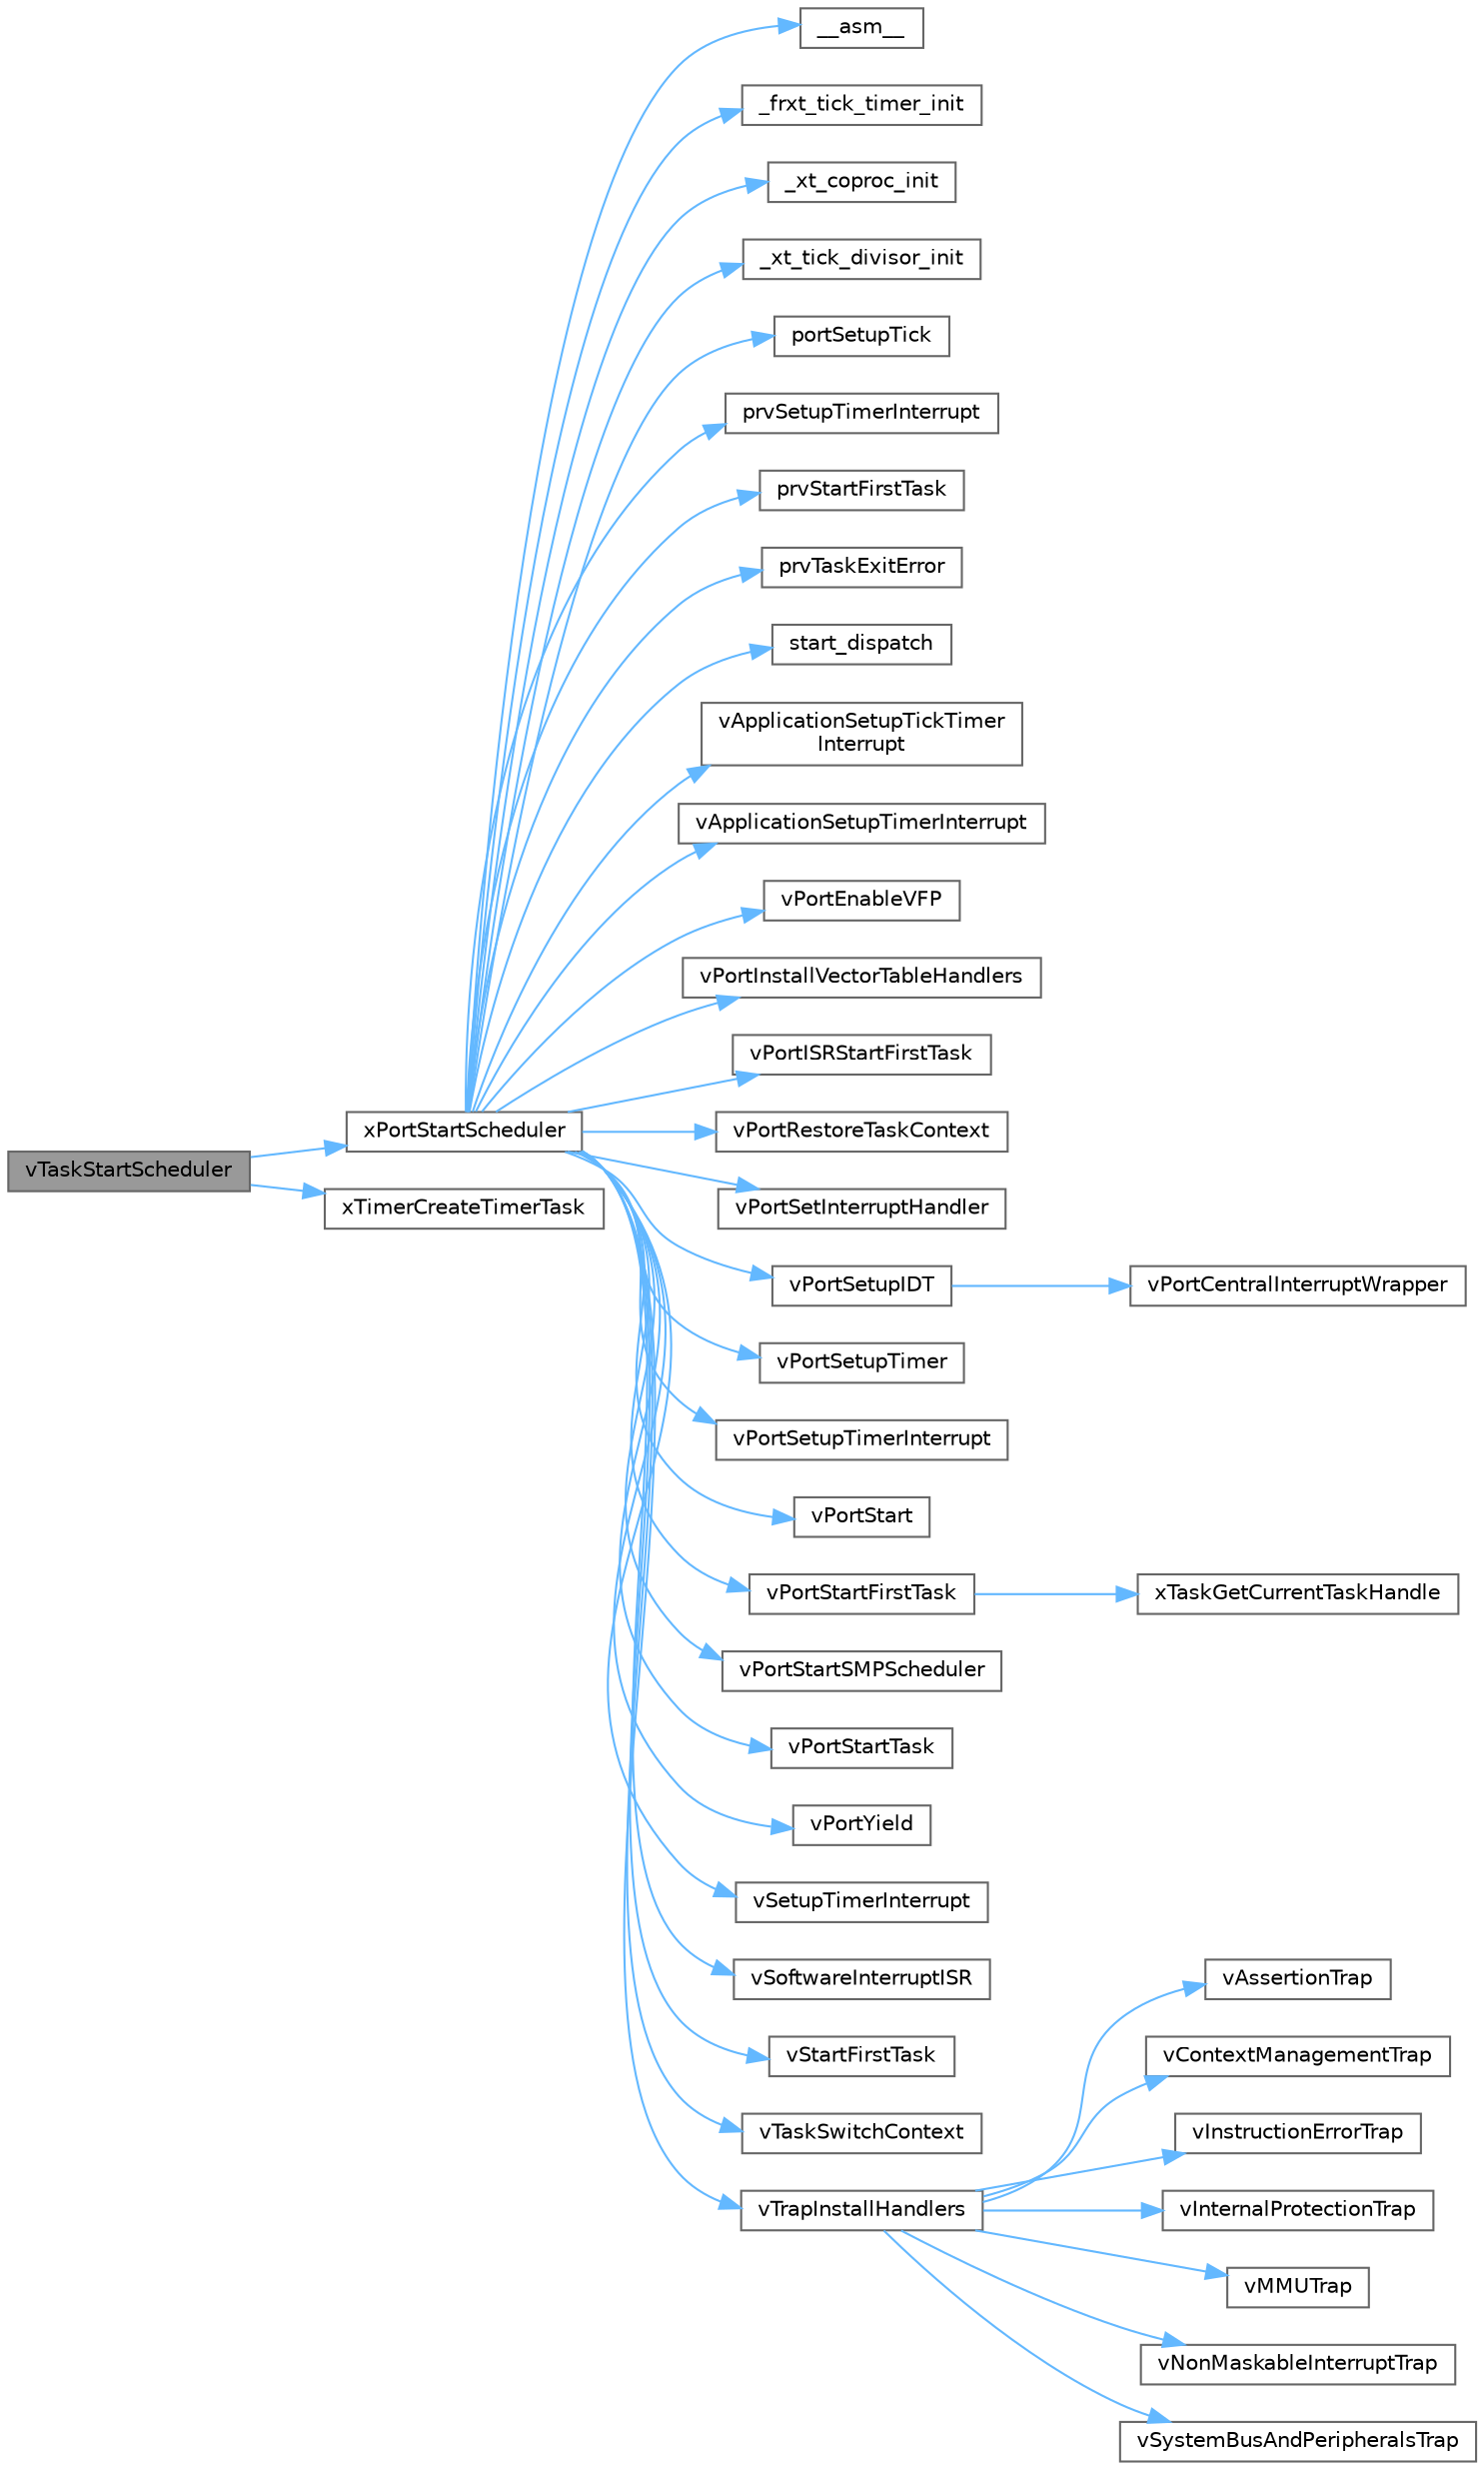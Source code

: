 digraph "vTaskStartScheduler"
{
 // LATEX_PDF_SIZE
  bgcolor="transparent";
  edge [fontname=Helvetica,fontsize=10,labelfontname=Helvetica,labelfontsize=10];
  node [fontname=Helvetica,fontsize=10,shape=box,height=0.2,width=0.4];
  rankdir="LR";
  Node1 [id="Node000001",label="vTaskStartScheduler",height=0.2,width=0.4,color="gray40", fillcolor="grey60", style="filled", fontcolor="black",tooltip=" "];
  Node1 -> Node2 [id="edge41_Node000001_Node000002",color="steelblue1",style="solid",tooltip=" "];
  Node2 [id="Node000002",label="xPortStartScheduler",height=0.2,width=0.4,color="grey40", fillcolor="white", style="filled",URL="$_wiz_c_2_p_i_c18_2port_8c.html#ade5a8c6666e7413a0355cc252029c5c6",tooltip="start the freertos scheduler, go to the first task"];
  Node2 -> Node3 [id="edge42_Node000002_Node000003",color="steelblue1",style="solid",tooltip=" "];
  Node3 [id="Node000003",label="__asm__",height=0.2,width=0.4,color="grey40", fillcolor="white", style="filled",URL="$_g_c_c_2_nios_i_i_2portmacro_8h.html#a43a63aec8a4dd5165a86947c1f3563be",tooltip=" "];
  Node2 -> Node4 [id="edge43_Node000002_Node000004",color="steelblue1",style="solid",tooltip=" "];
  Node4 [id="Node000004",label="_frxt_tick_timer_init",height=0.2,width=0.4,color="grey40", fillcolor="white", style="filled",URL="$_third_party_2_x_c_c_2_xtensa_2port_8c.html#a3e243af33c76d040107af9edc95178e3",tooltip=" "];
  Node2 -> Node5 [id="edge44_Node000002_Node000005",color="steelblue1",style="solid",tooltip=" "];
  Node5 [id="Node000005",label="_xt_coproc_init",height=0.2,width=0.4,color="grey40", fillcolor="white", style="filled",URL="$_third_party_2_g_c_c_2_xtensa___e_s_p32_2port_8c.html#a3d96ea7532f08fcad740d813eed0ecae",tooltip=" "];
  Node2 -> Node6 [id="edge45_Node000002_Node000006",color="steelblue1",style="solid",tooltip=" "];
  Node6 [id="Node000006",label="_xt_tick_divisor_init",height=0.2,width=0.4,color="grey40", fillcolor="white", style="filled",URL="$_x_c_c_2_xtensa_2xtensa__init_8c.html#a698fa42e858f9941700aafc5bb68a6c9",tooltip=" "];
  Node2 -> Node7 [id="edge46_Node000002_Node000007",color="steelblue1",style="solid",tooltip=" "];
  Node7 [id="Node000007",label="portSetupTick",height=0.2,width=0.4,color="grey40", fillcolor="white", style="filled",URL="$_tick_8c.html#a97b27e7afea96574a70aab311e350ac0",tooltip=" "];
  Node2 -> Node8 [id="edge47_Node000002_Node000008",color="steelblue1",style="solid",tooltip=" "];
  Node8 [id="Node000008",label="prvSetupTimerInterrupt",height=0.2,width=0.4,color="grey40", fillcolor="white", style="filled",URL="$_rowley_2_m_s_p430_f449_2port_8c.html#a397ed34de04a678dc71217c713763423",tooltip=" "];
  Node2 -> Node9 [id="edge48_Node000002_Node000009",color="steelblue1",style="solid",tooltip=" "];
  Node9 [id="Node000009",label="prvStartFirstTask",height=0.2,width=0.4,color="grey40", fillcolor="white", style="filled",URL="$_r_v_d_s_2_a_r_m___c_m4___m_p_u_2port_8c.html#aa62e48aea4d4d2ad3426bd1243dbc72a",tooltip=" "];
  Node2 -> Node10 [id="edge49_Node000002_Node000010",color="steelblue1",style="solid",tooltip=" "];
  Node10 [id="Node000010",label="prvTaskExitError",height=0.2,width=0.4,color="grey40", fillcolor="white", style="filled",URL="$_g_c_c_2_a_r_m___c_rx___m_p_u_2port_8c.html#a813e8227aedfc6bd83c66c4a9b8e4f41",tooltip="Default return address for tasks."];
  Node2 -> Node11 [id="edge50_Node000002_Node000011",color="steelblue1",style="solid",tooltip=" "];
  Node11 [id="Node000011",label="start_dispatch",height=0.2,width=0.4,color="grey40", fillcolor="white", style="filled",URL="$_a_r_c___e_m___h_s_2arc__freertos__exceptions_8h.html#abedf71949c96ec41ef4bc5be14b11806",tooltip=" "];
  Node2 -> Node12 [id="edge51_Node000002_Node000012",color="steelblue1",style="solid",tooltip=" "];
  Node12 [id="Node000012",label="vApplicationSetupTickTimer\lInterrupt",height=0.2,width=0.4,color="grey40", fillcolor="white", style="filled",URL="$_m_p_l_a_b_2_p_i_c24__ds_p_i_c_2port_8c.html#a8b738ae962ed08676c294ff428c93fa5",tooltip=" "];
  Node2 -> Node13 [id="edge52_Node000002_Node000013",color="steelblue1",style="solid",tooltip=" "];
  Node13 [id="Node000013",label="vApplicationSetupTimerInterrupt",height=0.2,width=0.4,color="grey40", fillcolor="white", style="filled",URL="$_c_c_s_2_m_s_p430_x_2portmacro_8h.html#af6c61ea6aaa9367ebdc5348c1b121aa7",tooltip=" "];
  Node2 -> Node14 [id="edge53_Node000002_Node000014",color="steelblue1",style="solid",tooltip=" "];
  Node14 [id="Node000014",label="vPortEnableVFP",height=0.2,width=0.4,color="grey40", fillcolor="white", style="filled",URL="$_r_v_d_s_2_a_r_m___c_m4___m_p_u_2port_8c.html#a9ff246b1dcf8d5478bfb6f0b88258513",tooltip=" "];
  Node2 -> Node15 [id="edge54_Node000002_Node000015",color="steelblue1",style="solid",tooltip=" "];
  Node15 [id="Node000015",label="vPortInstallVectorTableHandlers",height=0.2,width=0.4,color="grey40", fillcolor="white", style="filled",URL="$_third_party_2_g_c_c_2_r_p2350___r_i_s_c-_v_2port_8c.html#a74efb787aaa54363b7082b0adcb2ab35",tooltip=" "];
  Node2 -> Node16 [id="edge55_Node000002_Node000016",color="steelblue1",style="solid",tooltip=" "];
  Node16 [id="Node000016",label="vPortISRStartFirstTask",height=0.2,width=0.4,color="grey40", fillcolor="white", style="filled",URL="$_s_t_r75x_2port_i_s_r_8c.html#ab6f659b3911405d21fe98a1c7a347d8f",tooltip=" "];
  Node2 -> Node17 [id="edge56_Node000002_Node000017",color="steelblue1",style="solid",tooltip=" "];
  Node17 [id="Node000017",label="vPortRestoreTaskContext",height=0.2,width=0.4,color="grey40", fillcolor="white", style="filled",URL="$_g_c_c_2_a_r_m___a_a_r_c_h64_2port_8c.html#a222aec9e4494ebf3fdbda864b5cb3a4b",tooltip=" "];
  Node2 -> Node18 [id="edge57_Node000002_Node000018",color="steelblue1",style="solid",tooltip=" "];
  Node18 [id="Node000018",label="vPortSetInterruptHandler",height=0.2,width=0.4,color="grey40", fillcolor="white", style="filled",URL="$_m_s_v_c-_ming_w_2port_8c.html#a35b5d3a9b147da8e3adda2a2cc7b6cc0",tooltip=" "];
  Node2 -> Node19 [id="edge58_Node000002_Node000019",color="steelblue1",style="solid",tooltip=" "];
  Node19 [id="Node000019",label="vPortSetupIDT",height=0.2,width=0.4,color="grey40", fillcolor="white", style="filled",URL="$_g_c_c_2_i_a32__flat_2port_8c.html#ab80bbff02ac9871dcfb168f77b763beb",tooltip=" "];
  Node19 -> Node20 [id="edge59_Node000019_Node000020",color="steelblue1",style="solid",tooltip=" "];
  Node20 [id="Node000020",label="vPortCentralInterruptWrapper",height=0.2,width=0.4,color="grey40", fillcolor="white", style="filled",URL="$_g_c_c_2_i_a32__flat_2port_8c.html#a9427e8b1f123b9b6cd5f6531fbe342bf",tooltip=" "];
  Node2 -> Node21 [id="edge60_Node000002_Node000021",color="steelblue1",style="solid",tooltip=" "];
  Node21 [id="Node000021",label="vPortSetupTimer",height=0.2,width=0.4,color="grey40", fillcolor="white", style="filled",URL="$port__systick_8h.html#aff27f87c3d302bf0a1cbf2800b8db145",tooltip="Set up the SysTick interrupt."];
  Node2 -> Node22 [id="edge61_Node000002_Node000022",color="steelblue1",style="solid",tooltip=" "];
  Node22 [id="Node000022",label="vPortSetupTimerInterrupt",height=0.2,width=0.4,color="grey40", fillcolor="white", style="filled",URL="$_c_c_s_2_a_r_m___c_m3_2port_8c.html#a4649001ea4d29b80759e6eca4bba58eb",tooltip=" "];
  Node2 -> Node23 [id="edge62_Node000002_Node000023",color="steelblue1",style="solid",tooltip=" "];
  Node23 [id="Node000023",label="vPortStart",height=0.2,width=0.4,color="grey40", fillcolor="white", style="filled",URL="$_i_a_r_278_k0_r_2portmacro_8h.html#a97998187984cbffc1cbeef4d67622ab6",tooltip=" "];
  Node2 -> Node24 [id="edge63_Node000002_Node000024",color="steelblue1",style="solid",tooltip=" "];
  Node24 [id="Node000024",label="vPortStartFirstTask",height=0.2,width=0.4,color="grey40", fillcolor="white", style="filled",URL="$_third_party_2_g_c_c_2_r_p2040_2port_8c.html#a5cfc38319f17c8e804020ec247b6325d",tooltip=" "];
  Node24 -> Node25 [id="edge64_Node000024_Node000025",color="steelblue1",style="solid",tooltip=" "];
  Node25 [id="Node000025",label="xTaskGetCurrentTaskHandle",height=0.2,width=0.4,color="grey40", fillcolor="white", style="filled",URL="$task_8h.html#a85a0f9c9f817b18686efbf8f37c72dfc",tooltip=" "];
  Node2 -> Node26 [id="edge65_Node000002_Node000026",color="steelblue1",style="solid",tooltip=" "];
  Node26 [id="Node000026",label="vPortStartSMPScheduler",height=0.2,width=0.4,color="grey40", fillcolor="white", style="filled",URL="$_third_party_2x_clang_2_x_c_o_r_e_a_i_2port_8c.html#a6505d64b208f2d6c010fcbafe769f17d",tooltip=" "];
  Node2 -> Node27 [id="edge66_Node000002_Node000027",color="steelblue1",style="solid",tooltip=" "];
  Node27 [id="Node000027",label="vPortStartTask",height=0.2,width=0.4,color="grey40", fillcolor="white", style="filled",URL="$_third_party_2_c_d_k_2_t-_h_e_a_d___c_k802_2port_8c.html#ab229eb75e166998390ea9a0d00cc4e63",tooltip=" "];
  Node2 -> Node28 [id="edge67_Node000002_Node000028",color="steelblue1",style="solid",tooltip=" "];
  Node28 [id="Node000028",label="vPortYield",height=0.2,width=0.4,color="grey40", fillcolor="white", style="filled",URL="$_a_r_mv8_m_2non__secure_2port_8c.html#add01c927fb689f7ec170e42d47d27927",tooltip="Yield the CPU."];
  Node2 -> Node29 [id="edge68_Node000002_Node000029",color="steelblue1",style="solid",tooltip=" "];
  Node29 [id="Node000029",label="vSetupTimerInterrupt",height=0.2,width=0.4,color="grey40", fillcolor="white", style="filled",URL="$_r_v_d_s_2_a_r_m___c_m4___m_p_u_2port_8c.html#a17e747b8558bebde348fdde7267dfd58",tooltip=" "];
  Node2 -> Node30 [id="edge69_Node000002_Node000030",color="steelblue1",style="solid",tooltip=" "];
  Node30 [id="Node000030",label="vSoftwareInterruptISR",height=0.2,width=0.4,color="grey40", fillcolor="white", style="filled",URL="$_g_c_c_2_r_x200_2port_8c.html#a05b8170f6114a4798593860395d9e8fd",tooltip=" "];
  Node2 -> Node31 [id="edge70_Node000002_Node000031",color="steelblue1",style="solid",tooltip=" "];
  Node31 [id="Node000031",label="vStartFirstTask",height=0.2,width=0.4,color="grey40", fillcolor="white", style="filled",URL="$_a_r_mv8_m_2non__secure_2portable_2_g_c_c_2_a_r_m___c_m23_2portasm_8c.html#a37c7e8404c17b21d348fe26086257684",tooltip="Starts the first task."];
  Node2 -> Node32 [id="edge71_Node000002_Node000032",color="steelblue1",style="solid",tooltip=" "];
  Node32 [id="Node000032",label="vTaskSwitchContext",height=0.2,width=0.4,color="grey40", fillcolor="white", style="filled",URL="$_b_c_c_216_bit_d_o_s_2common_2portasm_8h.html#a9c86137bc3c1cbffc39fff22627cb885",tooltip=" "];
  Node2 -> Node33 [id="edge72_Node000002_Node000033",color="steelblue1",style="solid",tooltip=" "];
  Node33 [id="Node000033",label="vTrapInstallHandlers",height=0.2,width=0.4,color="grey40", fillcolor="white", style="filled",URL="$porttrap_8c.html#abb81dc2f729d6c6fe39b23aa9f61e1a5",tooltip=" "];
  Node33 -> Node34 [id="edge73_Node000033_Node000034",color="steelblue1",style="solid",tooltip=" "];
  Node34 [id="Node000034",label="vAssertionTrap",height=0.2,width=0.4,color="grey40", fillcolor="white", style="filled",URL="$porttrap_8c.html#a0d55dbf825efb634259c4f5cecda97f6",tooltip=" "];
  Node33 -> Node35 [id="edge74_Node000033_Node000035",color="steelblue1",style="solid",tooltip=" "];
  Node35 [id="Node000035",label="vContextManagementTrap",height=0.2,width=0.4,color="grey40", fillcolor="white", style="filled",URL="$porttrap_8c.html#aafb193dbaa52093ad36ea36e60742031",tooltip=" "];
  Node33 -> Node36 [id="edge75_Node000033_Node000036",color="steelblue1",style="solid",tooltip=" "];
  Node36 [id="Node000036",label="vInstructionErrorTrap",height=0.2,width=0.4,color="grey40", fillcolor="white", style="filled",URL="$porttrap_8c.html#a51979b7d23c817291c4bec28288e37ef",tooltip=" "];
  Node33 -> Node37 [id="edge76_Node000033_Node000037",color="steelblue1",style="solid",tooltip=" "];
  Node37 [id="Node000037",label="vInternalProtectionTrap",height=0.2,width=0.4,color="grey40", fillcolor="white", style="filled",URL="$porttrap_8c.html#a5df71a2cd124792eeddc63b57ec6de08",tooltip=" "];
  Node33 -> Node38 [id="edge77_Node000033_Node000038",color="steelblue1",style="solid",tooltip=" "];
  Node38 [id="Node000038",label="vMMUTrap",height=0.2,width=0.4,color="grey40", fillcolor="white", style="filled",URL="$porttrap_8c.html#a17a5aece41bf1c8f900abc6c18e21f79",tooltip=" "];
  Node33 -> Node39 [id="edge78_Node000033_Node000039",color="steelblue1",style="solid",tooltip=" "];
  Node39 [id="Node000039",label="vNonMaskableInterruptTrap",height=0.2,width=0.4,color="grey40", fillcolor="white", style="filled",URL="$porttrap_8c.html#ad338c056dbca06ab78a09678009a1cb2",tooltip=" "];
  Node33 -> Node40 [id="edge79_Node000033_Node000040",color="steelblue1",style="solid",tooltip=" "];
  Node40 [id="Node000040",label="vSystemBusAndPeripheralsTrap",height=0.2,width=0.4,color="grey40", fillcolor="white", style="filled",URL="$porttrap_8c.html#a8b44898fec32d8fa9b25be516928ff69",tooltip=" "];
  Node1 -> Node41 [id="edge80_Node000001_Node000041",color="steelblue1",style="solid",tooltip=" "];
  Node41 [id="Node000041",label="xTimerCreateTimerTask",height=0.2,width=0.4,color="grey40", fillcolor="white", style="filled",URL="$timers_8h.html#af777ab3e9ac04abd5dd21be739fa1321",tooltip=" "];
}
